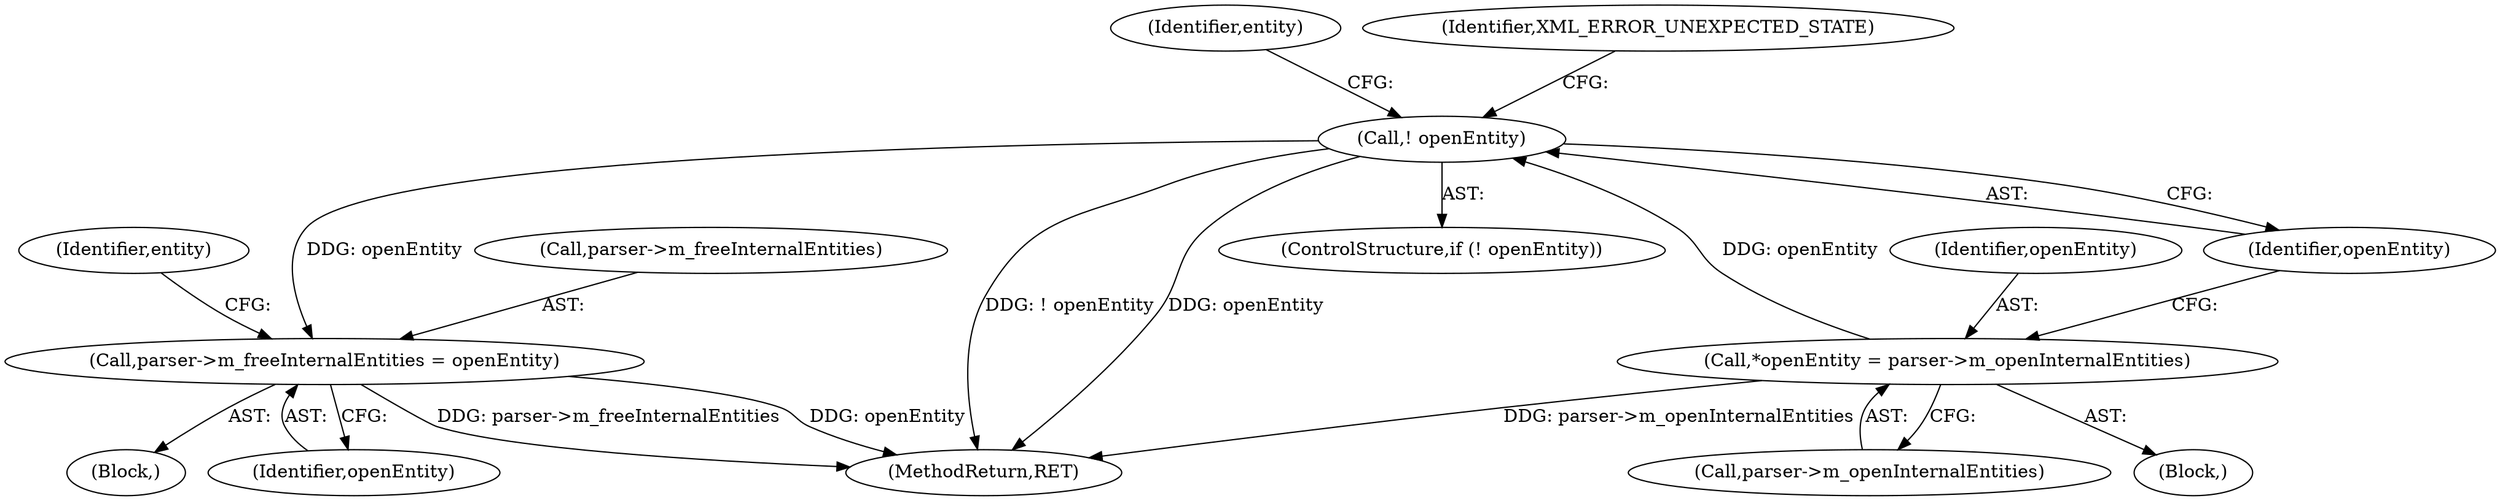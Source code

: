 digraph "0_libexpat_c20b758c332d9a13afbbb276d30db1d183a85d43_1@API" {
"1000121" [label="(Call,! openEntity)"];
"1000115" [label="(Call,*openEntity = parser->m_openInternalEntities)"];
"1000258" [label="(Call,parser->m_freeInternalEntities = openEntity)"];
"1000121" [label="(Call,! openEntity)"];
"1000116" [label="(Identifier,openEntity)"];
"1000262" [label="(Identifier,openEntity)"];
"1000122" [label="(Identifier,openEntity)"];
"1000126" [label="(Identifier,entity)"];
"1000238" [label="(Block,)"];
"1000120" [label="(ControlStructure,if (! openEntity))"];
"1000334" [label="(MethodReturn,RET)"];
"1000259" [label="(Call,parser->m_freeInternalEntities)"];
"1000265" [label="(Identifier,entity)"];
"1000115" [label="(Call,*openEntity = parser->m_openInternalEntities)"];
"1000117" [label="(Call,parser->m_openInternalEntities)"];
"1000108" [label="(Block,)"];
"1000124" [label="(Identifier,XML_ERROR_UNEXPECTED_STATE)"];
"1000258" [label="(Call,parser->m_freeInternalEntities = openEntity)"];
"1000121" -> "1000120"  [label="AST: "];
"1000121" -> "1000122"  [label="CFG: "];
"1000122" -> "1000121"  [label="AST: "];
"1000124" -> "1000121"  [label="CFG: "];
"1000126" -> "1000121"  [label="CFG: "];
"1000121" -> "1000334"  [label="DDG: ! openEntity"];
"1000121" -> "1000334"  [label="DDG: openEntity"];
"1000115" -> "1000121"  [label="DDG: openEntity"];
"1000121" -> "1000258"  [label="DDG: openEntity"];
"1000115" -> "1000108"  [label="AST: "];
"1000115" -> "1000117"  [label="CFG: "];
"1000116" -> "1000115"  [label="AST: "];
"1000117" -> "1000115"  [label="AST: "];
"1000122" -> "1000115"  [label="CFG: "];
"1000115" -> "1000334"  [label="DDG: parser->m_openInternalEntities"];
"1000258" -> "1000238"  [label="AST: "];
"1000258" -> "1000262"  [label="CFG: "];
"1000259" -> "1000258"  [label="AST: "];
"1000262" -> "1000258"  [label="AST: "];
"1000265" -> "1000258"  [label="CFG: "];
"1000258" -> "1000334"  [label="DDG: parser->m_freeInternalEntities"];
"1000258" -> "1000334"  [label="DDG: openEntity"];
}
